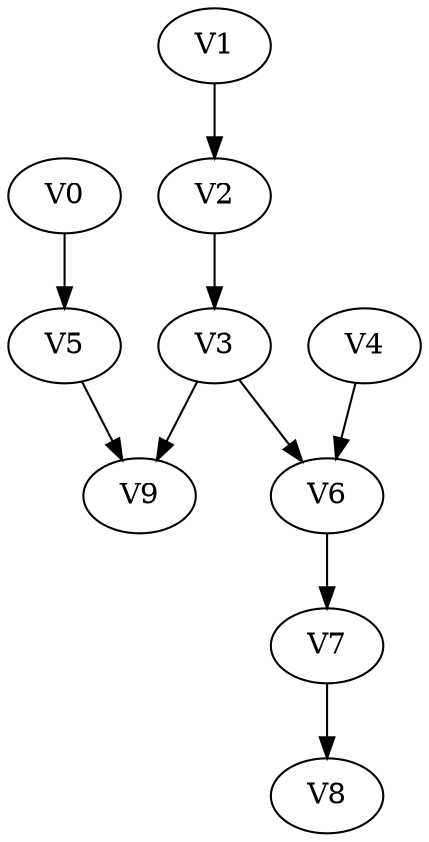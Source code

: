 strict digraph my_dotgraph {
concentrate=True;
V0;
V1;
V2;
V3;
V4;
V5;
V6;
V7;
V8;
V9;
V0 -> V5;
V1 -> V2;
V2 -> V3;
V3 -> V6;
V3 -> V9;
V4 -> V6;
V5 -> V9;
V6 -> V7;
V7 -> V8;
V8 
}